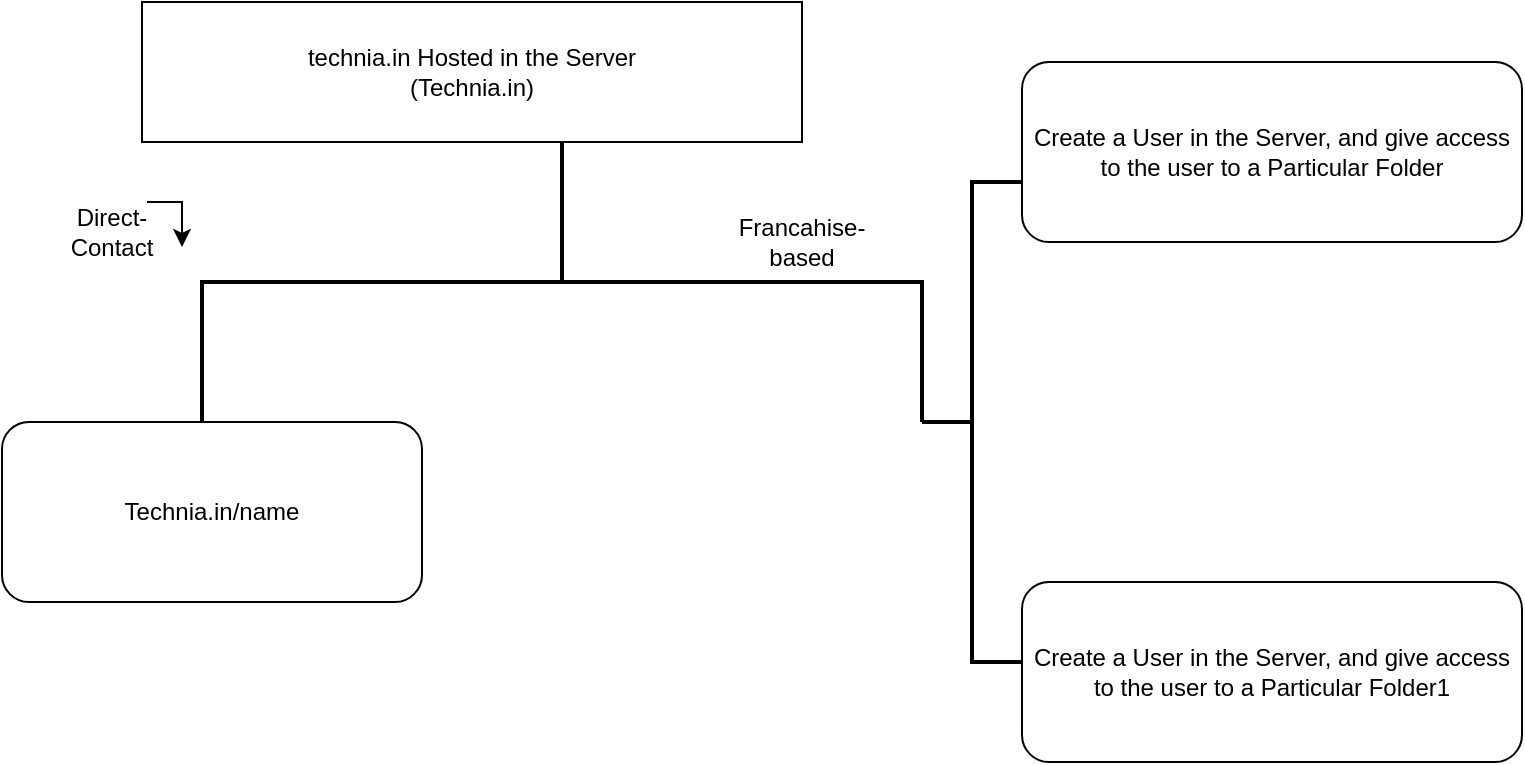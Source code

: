 <mxfile version="13.6.0" type="github">
  <diagram id="8hPIG7cBRbDfmpSQ7kmp" name="Page-1">
    <mxGraphModel dx="782" dy="437" grid="1" gridSize="10" guides="1" tooltips="1" connect="1" arrows="1" fold="1" page="1" pageScale="1" pageWidth="850" pageHeight="1100" math="0" shadow="0">
      <root>
        <mxCell id="0" />
        <mxCell id="1" parent="0" />
        <mxCell id="jZo3M27tsW3K0_Fo5ItZ-1" value="technia.in Hosted in the Server&lt;br&gt;(Technia.in)" style="rounded=0;whiteSpace=wrap;html=1;" vertex="1" parent="1">
          <mxGeometry x="210" y="10" width="330" height="70" as="geometry" />
        </mxCell>
        <mxCell id="jZo3M27tsW3K0_Fo5ItZ-3" value="Direct-Contact" style="text;html=1;strokeColor=none;fillColor=none;align=center;verticalAlign=middle;whiteSpace=wrap;rounded=0;" vertex="1" parent="1">
          <mxGeometry x="160" y="110" width="70" height="30" as="geometry" />
        </mxCell>
        <mxCell id="jZo3M27tsW3K0_Fo5ItZ-4" value="Technia.in/name" style="rounded=1;whiteSpace=wrap;html=1;" vertex="1" parent="1">
          <mxGeometry x="140" y="220" width="210" height="90" as="geometry" />
        </mxCell>
        <mxCell id="jZo3M27tsW3K0_Fo5ItZ-8" value="" style="strokeWidth=2;html=1;shape=mxgraph.flowchart.annotation_2;align=left;labelPosition=right;pointerEvents=1;direction=south;" vertex="1" parent="1">
          <mxGeometry x="240" y="80" width="360" height="140" as="geometry" />
        </mxCell>
        <mxCell id="jZo3M27tsW3K0_Fo5ItZ-10" style="edgeStyle=orthogonalEdgeStyle;rounded=0;orthogonalLoop=1;jettySize=auto;html=1;exitX=0.75;exitY=0;exitDx=0;exitDy=0;entryX=1;entryY=0.75;entryDx=0;entryDy=0;" edge="1" parent="1" source="jZo3M27tsW3K0_Fo5ItZ-3" target="jZo3M27tsW3K0_Fo5ItZ-3">
          <mxGeometry relative="1" as="geometry" />
        </mxCell>
        <mxCell id="jZo3M27tsW3K0_Fo5ItZ-17" value="" style="strokeWidth=2;html=1;shape=mxgraph.flowchart.annotation_2;align=left;labelPosition=right;pointerEvents=1;" vertex="1" parent="1">
          <mxGeometry x="600" y="100" width="50" height="240" as="geometry" />
        </mxCell>
        <mxCell id="jZo3M27tsW3K0_Fo5ItZ-18" value="Create a User in the Server, and give access to the user to a Particular Folder" style="rounded=1;whiteSpace=wrap;html=1;" vertex="1" parent="1">
          <mxGeometry x="650" y="40" width="250" height="90" as="geometry" />
        </mxCell>
        <mxCell id="jZo3M27tsW3K0_Fo5ItZ-19" value="Create a User in the Server, and give access to the user to a Particular Folder1" style="rounded=1;whiteSpace=wrap;html=1;" vertex="1" parent="1">
          <mxGeometry x="650" y="300" width="250" height="90" as="geometry" />
        </mxCell>
        <mxCell id="jZo3M27tsW3K0_Fo5ItZ-20" value="Francahise-based" style="text;html=1;strokeColor=none;fillColor=none;align=center;verticalAlign=middle;whiteSpace=wrap;rounded=0;" vertex="1" parent="1">
          <mxGeometry x="520" y="120" width="40" height="20" as="geometry" />
        </mxCell>
      </root>
    </mxGraphModel>
  </diagram>
</mxfile>
